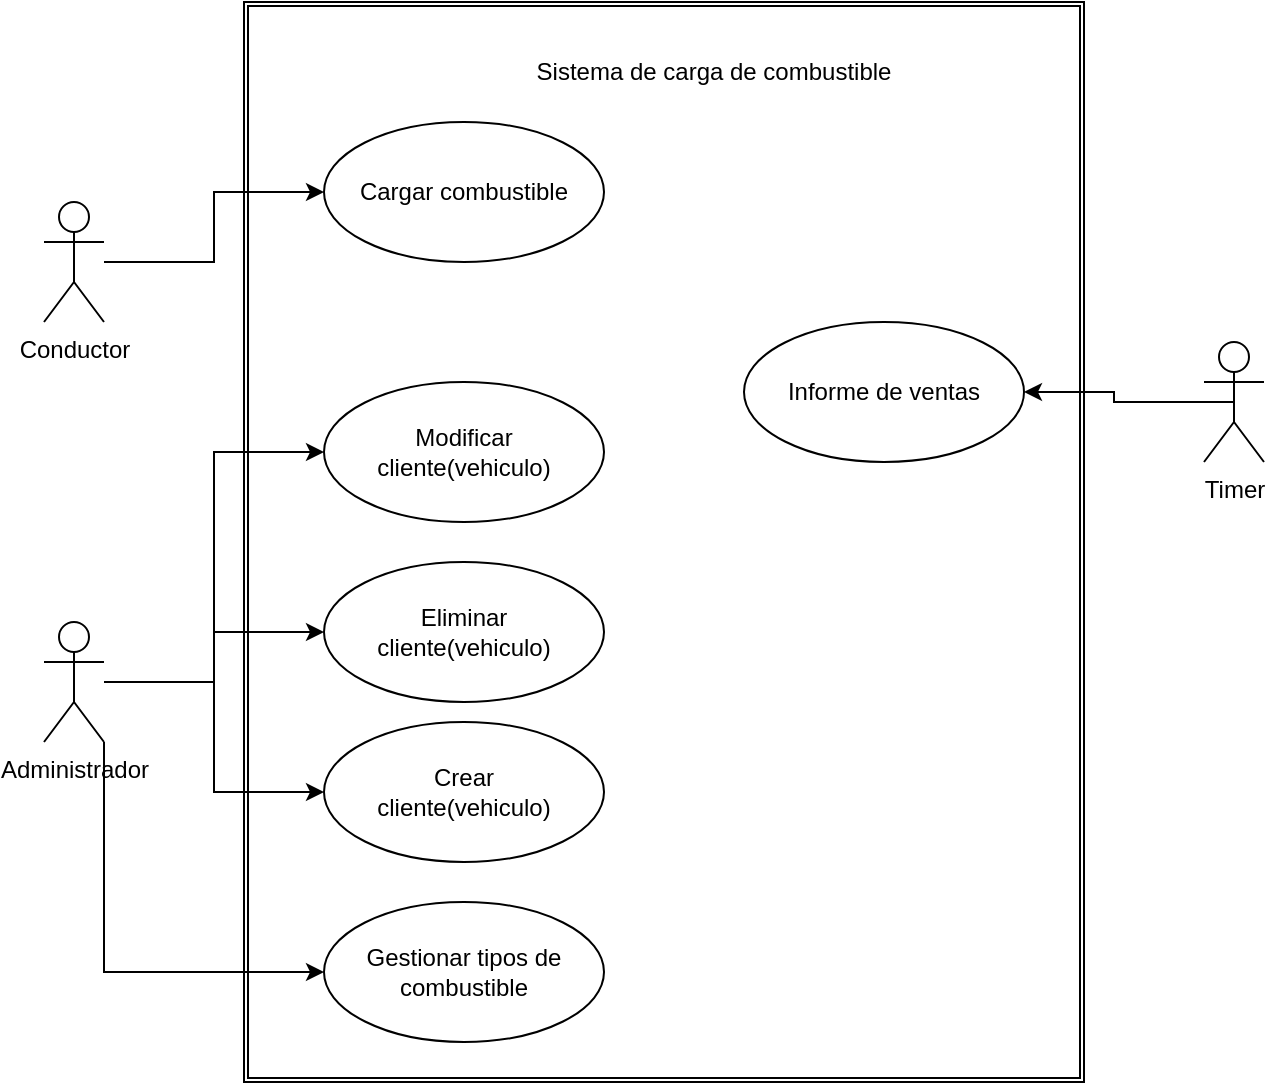 <mxfile version="15.4.1" type="device"><diagram id="C5RBs43oDa-KdzZeNtuy" name="Page-1"><mxGraphModel dx="862" dy="484" grid="1" gridSize="10" guides="1" tooltips="1" connect="1" arrows="1" fold="1" page="1" pageScale="1" pageWidth="827" pageHeight="1169" math="0" shadow="0"><root><mxCell id="WIyWlLk6GJQsqaUBKTNV-0"/><mxCell id="WIyWlLk6GJQsqaUBKTNV-1" parent="WIyWlLk6GJQsqaUBKTNV-0"/><mxCell id="JYQJAPWFbzZfMR4DRkFX-0" value="" style="shape=ext;double=1;rounded=0;whiteSpace=wrap;html=1;" vertex="1" parent="WIyWlLk6GJQsqaUBKTNV-1"><mxGeometry x="260" y="100" width="420" height="540" as="geometry"/></mxCell><mxCell id="JYQJAPWFbzZfMR4DRkFX-20" style="edgeStyle=orthogonalEdgeStyle;rounded=0;orthogonalLoop=1;jettySize=auto;html=1;" edge="1" parent="WIyWlLk6GJQsqaUBKTNV-1" source="JYQJAPWFbzZfMR4DRkFX-2" target="JYQJAPWFbzZfMR4DRkFX-7"><mxGeometry relative="1" as="geometry"/></mxCell><mxCell id="JYQJAPWFbzZfMR4DRkFX-2" value="Conductor" style="shape=umlActor;verticalLabelPosition=bottom;verticalAlign=top;html=1;direction=east;labelPosition=center;align=center;fillColor=none;" vertex="1" parent="WIyWlLk6GJQsqaUBKTNV-1"><mxGeometry x="160" y="200" width="30" height="60" as="geometry"/></mxCell><mxCell id="JYQJAPWFbzZfMR4DRkFX-21" style="edgeStyle=orthogonalEdgeStyle;rounded=0;orthogonalLoop=1;jettySize=auto;html=1;entryX=0;entryY=0.5;entryDx=0;entryDy=0;" edge="1" parent="WIyWlLk6GJQsqaUBKTNV-1" source="JYQJAPWFbzZfMR4DRkFX-3" target="JYQJAPWFbzZfMR4DRkFX-6"><mxGeometry relative="1" as="geometry"/></mxCell><mxCell id="JYQJAPWFbzZfMR4DRkFX-22" style="edgeStyle=orthogonalEdgeStyle;rounded=0;orthogonalLoop=1;jettySize=auto;html=1;" edge="1" parent="WIyWlLk6GJQsqaUBKTNV-1" source="JYQJAPWFbzZfMR4DRkFX-3" target="JYQJAPWFbzZfMR4DRkFX-5"><mxGeometry relative="1" as="geometry"/></mxCell><mxCell id="JYQJAPWFbzZfMR4DRkFX-23" style="edgeStyle=orthogonalEdgeStyle;rounded=0;orthogonalLoop=1;jettySize=auto;html=1;entryX=0;entryY=0.5;entryDx=0;entryDy=0;" edge="1" parent="WIyWlLk6GJQsqaUBKTNV-1" source="JYQJAPWFbzZfMR4DRkFX-3" target="JYQJAPWFbzZfMR4DRkFX-8"><mxGeometry relative="1" as="geometry"/></mxCell><mxCell id="JYQJAPWFbzZfMR4DRkFX-26" style="edgeStyle=orthogonalEdgeStyle;rounded=0;orthogonalLoop=1;jettySize=auto;html=1;exitX=1;exitY=1;exitDx=0;exitDy=0;exitPerimeter=0;entryX=0;entryY=0.5;entryDx=0;entryDy=0;" edge="1" parent="WIyWlLk6GJQsqaUBKTNV-1" source="JYQJAPWFbzZfMR4DRkFX-3" target="JYQJAPWFbzZfMR4DRkFX-25"><mxGeometry relative="1" as="geometry"/></mxCell><mxCell id="JYQJAPWFbzZfMR4DRkFX-3" value="Administrador" style="shape=umlActor;verticalLabelPosition=bottom;verticalAlign=top;html=1;" vertex="1" parent="WIyWlLk6GJQsqaUBKTNV-1"><mxGeometry x="160" y="410" width="30" height="60" as="geometry"/></mxCell><mxCell id="JYQJAPWFbzZfMR4DRkFX-5" value="Eliminar &lt;br&gt;cliente(vehiculo)" style="ellipse;whiteSpace=wrap;html=1;" vertex="1" parent="WIyWlLk6GJQsqaUBKTNV-1"><mxGeometry x="300" y="380" width="140" height="70" as="geometry"/></mxCell><mxCell id="JYQJAPWFbzZfMR4DRkFX-6" value="Modificar cliente(vehiculo)" style="ellipse;whiteSpace=wrap;html=1;" vertex="1" parent="WIyWlLk6GJQsqaUBKTNV-1"><mxGeometry x="300" y="290" width="140" height="70" as="geometry"/></mxCell><mxCell id="JYQJAPWFbzZfMR4DRkFX-7" value="Cargar combustible" style="ellipse;whiteSpace=wrap;html=1;" vertex="1" parent="WIyWlLk6GJQsqaUBKTNV-1"><mxGeometry x="300" y="160" width="140" height="70" as="geometry"/></mxCell><mxCell id="JYQJAPWFbzZfMR4DRkFX-8" value="Crear &lt;br&gt;cliente(vehiculo)" style="ellipse;whiteSpace=wrap;html=1;" vertex="1" parent="WIyWlLk6GJQsqaUBKTNV-1"><mxGeometry x="300" y="460" width="140" height="70" as="geometry"/></mxCell><mxCell id="JYQJAPWFbzZfMR4DRkFX-24" value="Sistema de carga de combustible" style="text;html=1;strokeColor=none;fillColor=none;align=center;verticalAlign=middle;whiteSpace=wrap;rounded=0;" vertex="1" parent="WIyWlLk6GJQsqaUBKTNV-1"><mxGeometry x="380" y="120" width="230" height="30" as="geometry"/></mxCell><mxCell id="JYQJAPWFbzZfMR4DRkFX-25" value="Gestionar tipos de combustible" style="ellipse;whiteSpace=wrap;html=1;fillColor=none;" vertex="1" parent="WIyWlLk6GJQsqaUBKTNV-1"><mxGeometry x="300" y="550" width="140" height="70" as="geometry"/></mxCell><mxCell id="JYQJAPWFbzZfMR4DRkFX-30" style="edgeStyle=orthogonalEdgeStyle;rounded=0;orthogonalLoop=1;jettySize=auto;html=1;exitX=0.5;exitY=0.5;exitDx=0;exitDy=0;exitPerimeter=0;" edge="1" parent="WIyWlLk6GJQsqaUBKTNV-1" source="JYQJAPWFbzZfMR4DRkFX-27" target="JYQJAPWFbzZfMR4DRkFX-29"><mxGeometry relative="1" as="geometry"/></mxCell><mxCell id="JYQJAPWFbzZfMR4DRkFX-27" value="Timer" style="shape=umlActor;verticalLabelPosition=bottom;verticalAlign=top;html=1;fillColor=none;" vertex="1" parent="WIyWlLk6GJQsqaUBKTNV-1"><mxGeometry x="740" y="270" width="30" height="60" as="geometry"/></mxCell><mxCell id="JYQJAPWFbzZfMR4DRkFX-29" value="Informe de ventas" style="ellipse;whiteSpace=wrap;html=1;fillColor=none;" vertex="1" parent="WIyWlLk6GJQsqaUBKTNV-1"><mxGeometry x="510" y="260" width="140" height="70" as="geometry"/></mxCell></root></mxGraphModel></diagram></mxfile>